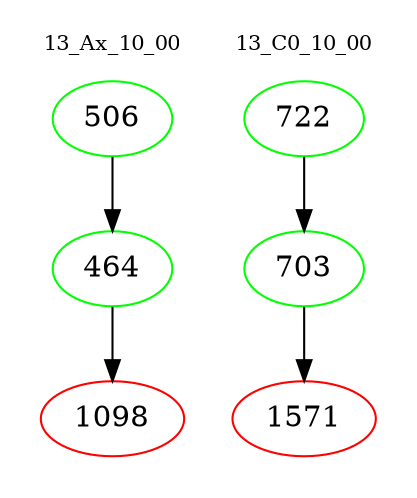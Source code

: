 digraph{
subgraph cluster_0 {
color = white
label = "13_Ax_10_00";
fontsize=10;
T0_506 [label="506", color="green"]
T0_506 -> T0_464 [color="black"]
T0_464 [label="464", color="green"]
T0_464 -> T0_1098 [color="black"]
T0_1098 [label="1098", color="red"]
}
subgraph cluster_1 {
color = white
label = "13_C0_10_00";
fontsize=10;
T1_722 [label="722", color="green"]
T1_722 -> T1_703 [color="black"]
T1_703 [label="703", color="green"]
T1_703 -> T1_1571 [color="black"]
T1_1571 [label="1571", color="red"]
}
}
